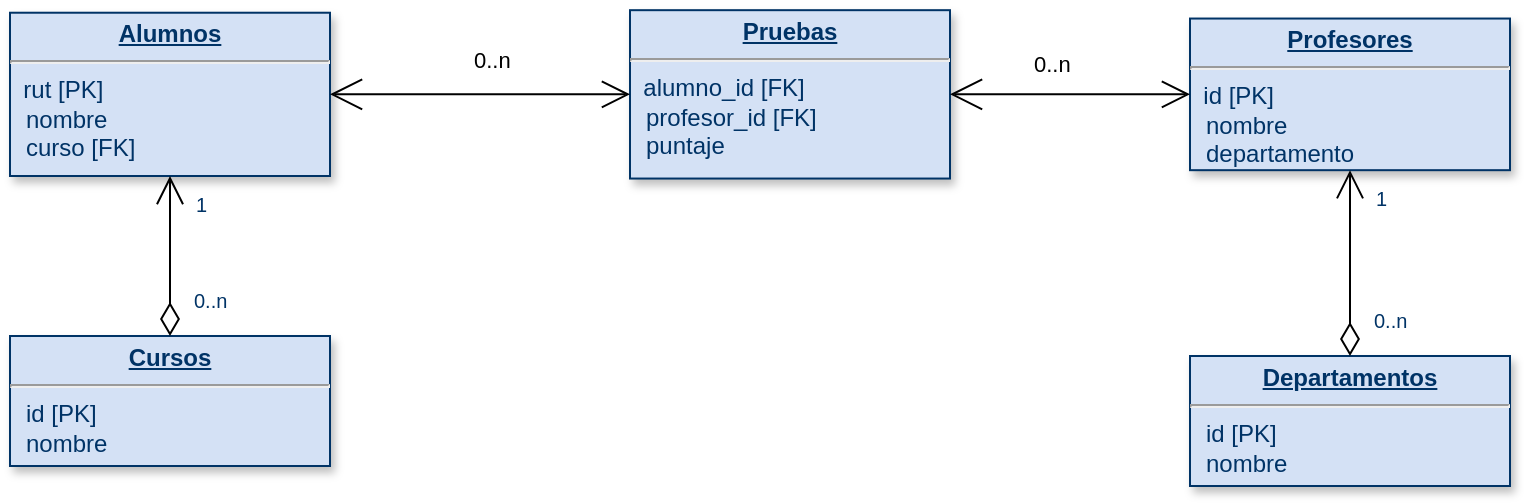 <mxfile version="13.9.9" type="device"><diagram name="Page-1" id="efa7a0a1-bf9b-a30e-e6df-94a7791c09e9"><mxGraphModel dx="665" dy="466" grid="1" gridSize="10" guides="1" tooltips="1" connect="1" arrows="1" fold="1" page="1" pageScale="1" pageWidth="826" pageHeight="1169" background="#ffffff" math="0" shadow="0"><root><mxCell id="0"/><mxCell id="1" parent="0"/><mxCell id="21" value="&lt;p style=&quot;margin: 0px ; margin-top: 4px ; text-align: center ; text-decoration: underline&quot;&gt;&lt;strong&gt;Cursos&lt;/strong&gt;&lt;br&gt;&lt;/p&gt;&lt;hr&gt;&lt;p style=&quot;margin: 0px ; margin-left: 8px&quot;&gt;id [PK]&lt;/p&gt;&lt;p style=&quot;margin: 0px ; margin-left: 8px&quot;&gt;nombre&lt;br&gt;&lt;/p&gt;" style="verticalAlign=top;align=left;overflow=fill;fontSize=12;fontFamily=Helvetica;html=1;strokeColor=#003366;shadow=1;fillColor=#D4E1F5;fontColor=#003366" parent="1" vertex="1"><mxGeometry x="40" y="200" width="160" height="65" as="geometry"/></mxCell><mxCell id="25" value="&lt;p style=&quot;margin: 0px ; margin-top: 4px ; text-align: center ; text-decoration: underline&quot;&gt;&lt;strong&gt;Alumnos&lt;br&gt;&lt;/strong&gt;&lt;/p&gt;&lt;hr&gt;&amp;nbsp; rut [PK]&lt;br&gt;&lt;p style=&quot;margin: 0px ; margin-left: 8px&quot;&gt;nombre&lt;br&gt;&lt;/p&gt;&lt;p style=&quot;margin: 0px ; margin-left: 8px&quot;&gt;curso [FK]&lt;br&gt;&lt;/p&gt;" style="verticalAlign=top;align=left;overflow=fill;fontSize=12;fontFamily=Helvetica;html=1;strokeColor=#003366;shadow=1;fillColor=#D4E1F5;fontColor=#003366" parent="1" vertex="1"><mxGeometry x="40" y="38.36" width="160" height="81.64" as="geometry"/></mxCell><mxCell id="90" value="" style="endArrow=open;endSize=12;startArrow=diamondThin;startSize=14;startFill=0;edgeStyle=orthogonalEdgeStyle;entryX=0.5;entryY=1;entryDx=0;entryDy=0;exitX=0.5;exitY=0;exitDx=0;exitDy=0;" parent="1" source="21" target="25" edge="1"><mxGeometry x="620" y="260" as="geometry"><mxPoint x="100" y="170" as="sourcePoint"/><mxPoint x="90" y="160" as="targetPoint"/></mxGeometry></mxCell><mxCell id="91" value="0..n" style="resizable=0;align=left;verticalAlign=top;labelBackgroundColor=#ffffff;fontSize=10;strokeColor=#003366;shadow=1;fillColor=#D4E1F5;fontColor=#003366" parent="90" connectable="0" vertex="1"><mxGeometry x="-1" relative="1" as="geometry"><mxPoint x="10" y="-30" as="offset"/></mxGeometry></mxCell><mxCell id="92" value="1" style="resizable=0;align=right;verticalAlign=top;labelBackgroundColor=#ffffff;fontSize=10;strokeColor=#003366;shadow=1;fillColor=#D4E1F5;fontColor=#003366" parent="90" connectable="0" vertex="1"><mxGeometry x="1" relative="1" as="geometry"><mxPoint x="20" y="2.0" as="offset"/></mxGeometry></mxCell><mxCell id="ffxnXLGkmE4xVRq57p5g-114" value="&lt;p style=&quot;margin: 0px ; margin-top: 4px ; text-align: center ; text-decoration: underline&quot;&gt;&lt;strong&gt;Profesores&lt;br&gt;&lt;/strong&gt;&lt;/p&gt;&lt;hr&gt;&amp;nbsp; id [PK]&lt;br&gt;&lt;p style=&quot;margin: 0px ; margin-left: 8px&quot;&gt;nombre&lt;/p&gt;&lt;p style=&quot;margin: 0px ; margin-left: 8px&quot;&gt;departamento&lt;br&gt;&lt;/p&gt;" style="verticalAlign=top;align=left;overflow=fill;fontSize=12;fontFamily=Helvetica;html=1;strokeColor=#003366;shadow=1;fillColor=#D4E1F5;fontColor=#003366" vertex="1" parent="1"><mxGeometry x="630" y="41.27" width="160" height="75.82" as="geometry"/></mxCell><mxCell id="ffxnXLGkmE4xVRq57p5g-115" value="&lt;p style=&quot;margin: 0px ; margin-top: 4px ; text-align: center ; text-decoration: underline&quot;&gt;&lt;strong&gt;Pruebas&lt;br&gt;&lt;/strong&gt;&lt;/p&gt;&lt;hr&gt;&amp;nbsp; alumno_id [FK]&lt;br&gt;&lt;p style=&quot;margin: 0px ; margin-left: 8px&quot;&gt;profesor_id [FK]&lt;/p&gt;&lt;p style=&quot;margin: 0px ; margin-left: 8px&quot;&gt;puntaje&lt;br&gt;&lt;/p&gt;" style="verticalAlign=top;align=left;overflow=fill;fontSize=12;fontFamily=Helvetica;html=1;strokeColor=#003366;shadow=1;fillColor=#D4E1F5;fontColor=#003366" vertex="1" parent="1"><mxGeometry x="350" y="37.09" width="160" height="84.18" as="geometry"/></mxCell><mxCell id="ffxnXLGkmE4xVRq57p5g-116" value="" style="endArrow=open;html=1;endSize=12;startArrow=open;startSize=14;startFill=0;edgeStyle=orthogonalEdgeStyle;entryX=0;entryY=0.5;entryDx=0;entryDy=0;exitX=1;exitY=0.5;exitDx=0;exitDy=0;" edge="1" parent="1" source="25" target="ffxnXLGkmE4xVRq57p5g-115"><mxGeometry relative="1" as="geometry"><mxPoint x="230" y="110" as="sourcePoint"/><mxPoint x="320" y="90" as="targetPoint"/></mxGeometry></mxCell><mxCell id="ffxnXLGkmE4xVRq57p5g-117" value="0..n" style="edgeLabel;resizable=0;html=1;align=left;verticalAlign=top;" connectable="0" vertex="1" parent="ffxnXLGkmE4xVRq57p5g-116"><mxGeometry x="-1" relative="1" as="geometry"><mxPoint x="70" y="-30" as="offset"/></mxGeometry></mxCell><mxCell id="ffxnXLGkmE4xVRq57p5g-119" value="" style="endArrow=open;html=1;endSize=12;startArrow=open;startSize=14;startFill=0;edgeStyle=orthogonalEdgeStyle;exitX=1;exitY=0.5;exitDx=0;exitDy=0;entryX=0;entryY=0.5;entryDx=0;entryDy=0;" edge="1" parent="1" source="ffxnXLGkmE4xVRq57p5g-115" target="ffxnXLGkmE4xVRq57p5g-114"><mxGeometry relative="1" as="geometry"><mxPoint x="490" y="89" as="sourcePoint"/><mxPoint x="600" y="100" as="targetPoint"/></mxGeometry></mxCell><mxCell id="ffxnXLGkmE4xVRq57p5g-120" value="0..n" style="edgeLabel;resizable=0;html=1;align=left;verticalAlign=top;" connectable="0" vertex="1" parent="ffxnXLGkmE4xVRq57p5g-119"><mxGeometry x="-1" relative="1" as="geometry"><mxPoint x="40" y="-28.68" as="offset"/></mxGeometry></mxCell><mxCell id="ffxnXLGkmE4xVRq57p5g-122" value="&lt;p style=&quot;margin: 0px ; margin-top: 4px ; text-align: center ; text-decoration: underline&quot;&gt;&lt;strong&gt;Departamentos&lt;br&gt;&lt;/strong&gt;&lt;/p&gt;&lt;hr&gt;&lt;p style=&quot;margin: 0px ; margin-left: 8px&quot;&gt;id [PK]&lt;/p&gt;&lt;p style=&quot;margin: 0px ; margin-left: 8px&quot;&gt;nombre&lt;br&gt;&lt;/p&gt;" style="verticalAlign=top;align=left;overflow=fill;fontSize=12;fontFamily=Helvetica;html=1;strokeColor=#003366;shadow=1;fillColor=#D4E1F5;fontColor=#003366" vertex="1" parent="1"><mxGeometry x="630" y="210" width="160" height="65" as="geometry"/></mxCell><mxCell id="ffxnXLGkmE4xVRq57p5g-123" value="" style="endArrow=open;endSize=12;startArrow=diamondThin;startSize=14;startFill=0;edgeStyle=orthogonalEdgeStyle;exitX=0.5;exitY=0;exitDx=0;exitDy=0;" edge="1" parent="1" source="ffxnXLGkmE4xVRq57p5g-122" target="ffxnXLGkmE4xVRq57p5g-114"><mxGeometry x="1210" y="270" as="geometry"><mxPoint x="690" y="180" as="sourcePoint"/><mxPoint x="710" y="130" as="targetPoint"/></mxGeometry></mxCell><mxCell id="ffxnXLGkmE4xVRq57p5g-124" value="0..n" style="resizable=0;align=left;verticalAlign=top;labelBackgroundColor=#ffffff;fontSize=10;strokeColor=#003366;shadow=1;fillColor=#D4E1F5;fontColor=#003366" connectable="0" vertex="1" parent="ffxnXLGkmE4xVRq57p5g-123"><mxGeometry x="-1" relative="1" as="geometry"><mxPoint x="10" y="-30" as="offset"/></mxGeometry></mxCell><mxCell id="ffxnXLGkmE4xVRq57p5g-125" value="1" style="resizable=0;align=right;verticalAlign=top;labelBackgroundColor=#ffffff;fontSize=10;strokeColor=#003366;shadow=1;fillColor=#D4E1F5;fontColor=#003366" connectable="0" vertex="1" parent="ffxnXLGkmE4xVRq57p5g-123"><mxGeometry x="1" relative="1" as="geometry"><mxPoint x="20" y="2.0" as="offset"/></mxGeometry></mxCell></root></mxGraphModel></diagram></mxfile>